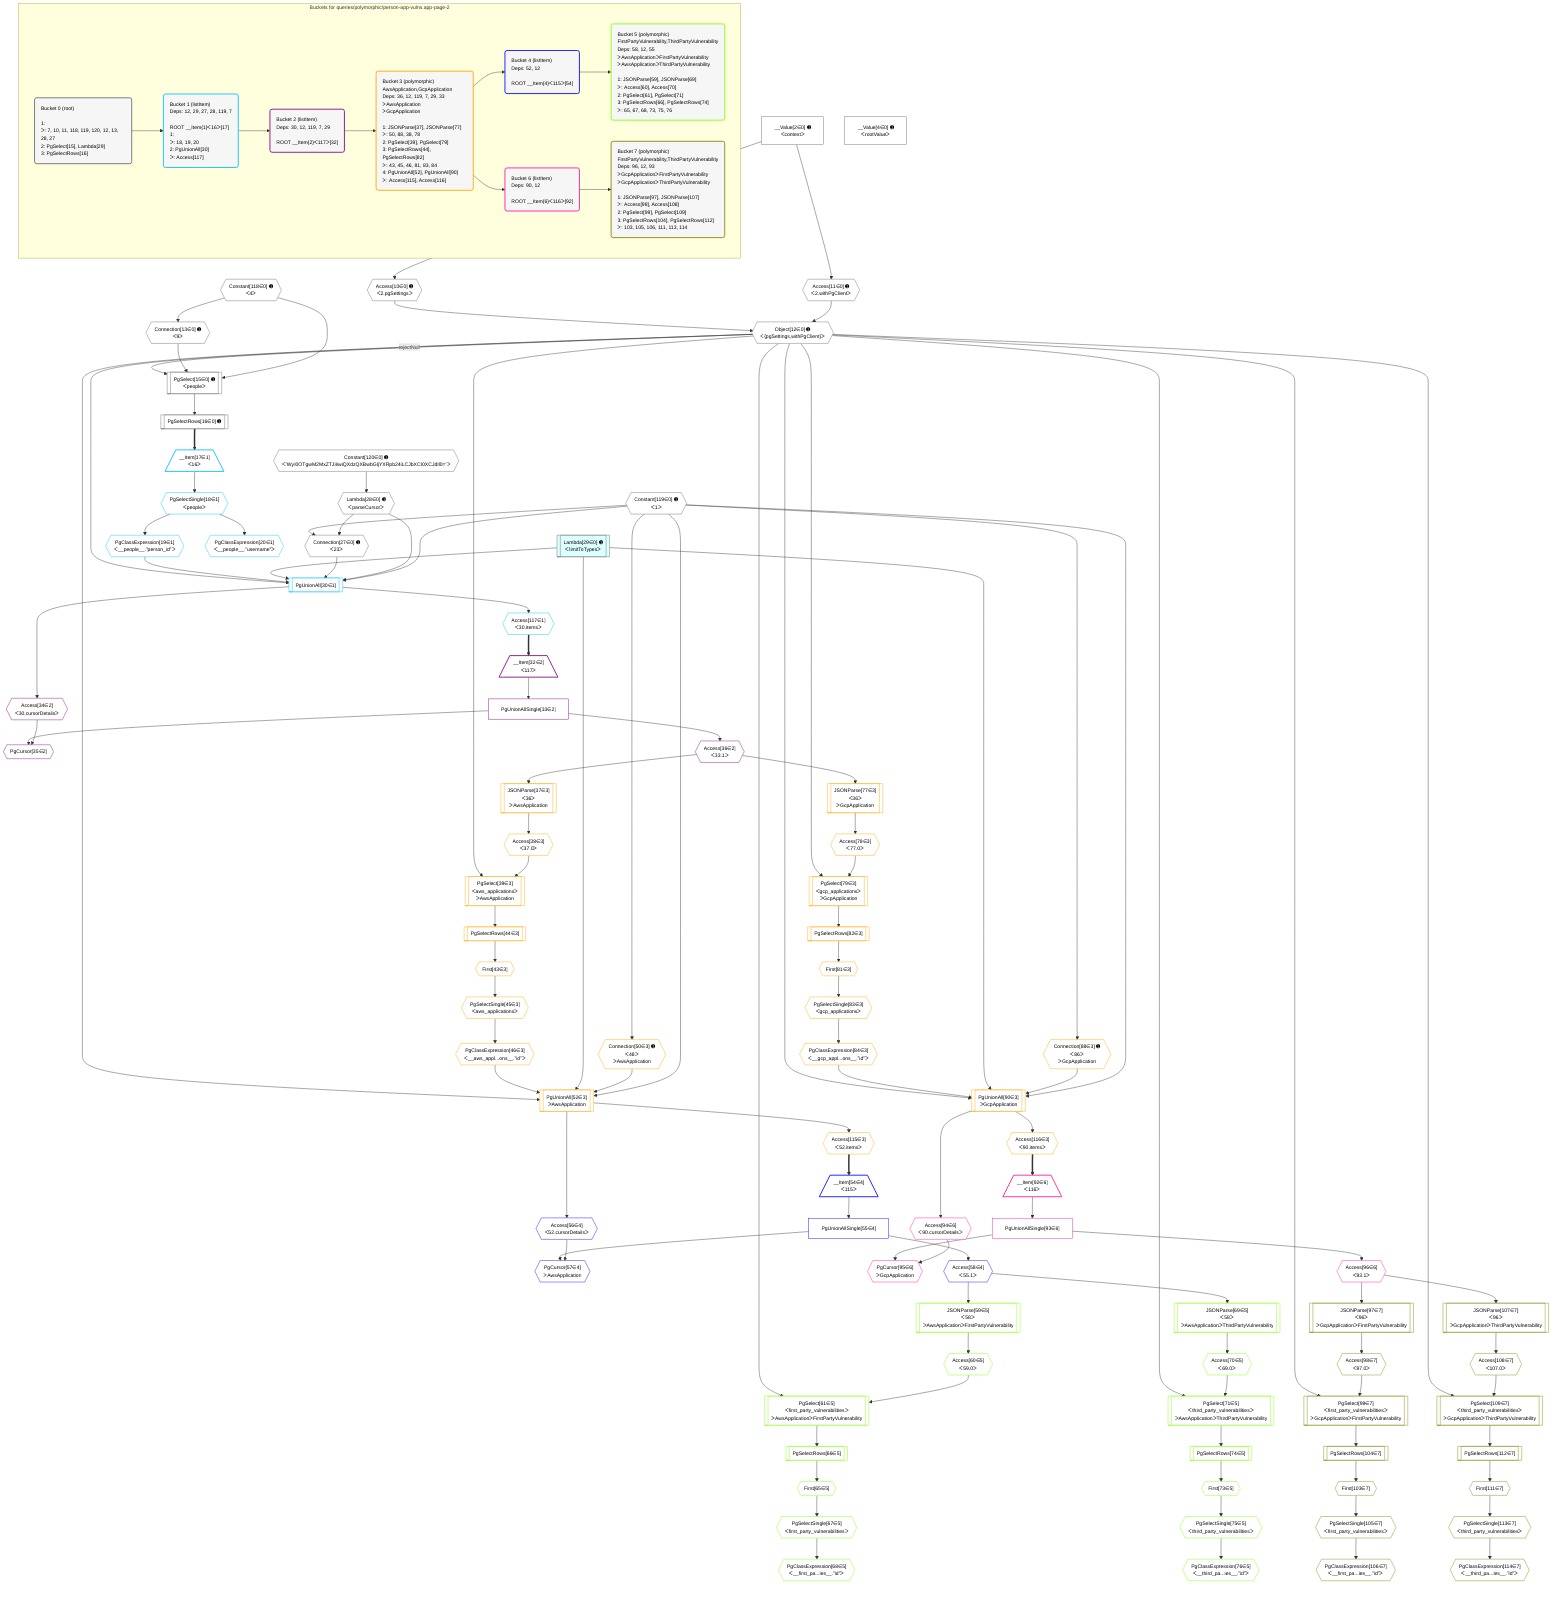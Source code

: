 %%{init: {'themeVariables': { 'fontSize': '12px'}}}%%
graph TD
    classDef path fill:#eee,stroke:#000,color:#000
    classDef plan fill:#fff,stroke-width:1px,color:#000
    classDef itemplan fill:#fff,stroke-width:2px,color:#000
    classDef unbatchedplan fill:#dff,stroke-width:1px,color:#000
    classDef sideeffectplan fill:#fcc,stroke-width:2px,color:#000
    classDef bucket fill:#f6f6f6,color:#000,stroke-width:2px,text-align:left


    %% plan dependencies
    PgSelect15[["PgSelect[15∈0] ➊<br />ᐸpeopleᐳ"]]:::plan
    Object12{{"Object[12∈0] ➊<br />ᐸ{pgSettings,withPgClient}ᐳ"}}:::plan
    Connection13{{"Connection[13∈0] ➊<br />ᐸ9ᐳ"}}:::plan
    Constant118{{"Constant[118∈0] ➊<br />ᐸ4ᐳ"}}:::plan
    Object12 -->|rejectNull| PgSelect15
    Connection13 & Constant118 --> PgSelect15
    Connection27{{"Connection[27∈0] ➊<br />ᐸ23ᐳ"}}:::plan
    Constant119{{"Constant[119∈0] ➊<br />ᐸ1ᐳ"}}:::plan
    Lambda28{{"Lambda[28∈0] ➊<br />ᐸparseCursorᐳ"}}:::plan
    Constant119 & Lambda28 --> Connection27
    Constant118 --> Connection13
    Access10{{"Access[10∈0] ➊<br />ᐸ2.pgSettingsᐳ"}}:::plan
    Access11{{"Access[11∈0] ➊<br />ᐸ2.withPgClientᐳ"}}:::plan
    Access10 & Access11 --> Object12
    __Value2["__Value[2∈0] ➊<br />ᐸcontextᐳ"]:::plan
    __Value2 --> Access10
    __Value2 --> Access11
    PgSelectRows16[["PgSelectRows[16∈0] ➊"]]:::plan
    PgSelect15 --> PgSelectRows16
    Constant120{{"Constant[120∈0] ➊<br />ᐸ'WyI0OTgwM2MxZTJiIiwiQXdzQXBwbGljYXRpb24iLCJbXCI0XCJdIl0='ᐳ"}}:::plan
    Constant120 --> Lambda28
    Lambda29[["Lambda[29∈0] ➊<br />ᐸlimitToTypesᐳ"]]:::unbatchedplan
    __Value4["__Value[4∈0] ➊<br />ᐸrootValueᐳ"]:::plan
    PgUnionAll30[["PgUnionAll[30∈1]"]]:::plan
    PgClassExpression19{{"PgClassExpression[19∈1]<br />ᐸ__people__.”person_id”ᐳ"}}:::plan
    Object12 & PgClassExpression19 & Lambda29 & Connection27 & Lambda28 & Constant119 --> PgUnionAll30
    __Item17[/"__Item[17∈1]<br />ᐸ16ᐳ"\]:::itemplan
    PgSelectRows16 ==> __Item17
    PgSelectSingle18{{"PgSelectSingle[18∈1]<br />ᐸpeopleᐳ"}}:::plan
    __Item17 --> PgSelectSingle18
    PgSelectSingle18 --> PgClassExpression19
    PgClassExpression20{{"PgClassExpression[20∈1]<br />ᐸ__people__.”username”ᐳ"}}:::plan
    PgSelectSingle18 --> PgClassExpression20
    Access117{{"Access[117∈1]<br />ᐸ30.itemsᐳ"}}:::plan
    PgUnionAll30 --> Access117
    PgCursor35{{"PgCursor[35∈2]"}}:::plan
    PgUnionAllSingle33["PgUnionAllSingle[33∈2]"]:::plan
    Access34{{"Access[34∈2]<br />ᐸ30.cursorDetailsᐳ"}}:::plan
    PgUnionAllSingle33 & Access34 --> PgCursor35
    __Item32[/"__Item[32∈2]<br />ᐸ117ᐳ"\]:::itemplan
    Access117 ==> __Item32
    __Item32 --> PgUnionAllSingle33
    PgUnionAll30 --> Access34
    Access36{{"Access[36∈2]<br />ᐸ33.1ᐳ"}}:::plan
    PgUnionAllSingle33 --> Access36
    PgUnionAll52[["PgUnionAll[52∈3]<br />ᐳAwsApplication"]]:::plan
    PgClassExpression46{{"PgClassExpression[46∈3]<br />ᐸ__aws_appl...ons__.”id”ᐳ"}}:::plan
    Connection50{{"Connection[50∈3] ➊<br />ᐸ48ᐳ<br />ᐳAwsApplication"}}:::plan
    Object12 & PgClassExpression46 & Lambda29 & Connection50 & Constant119 --> PgUnionAll52
    PgUnionAll90[["PgUnionAll[90∈3]<br />ᐳGcpApplication"]]:::plan
    PgClassExpression84{{"PgClassExpression[84∈3]<br />ᐸ__gcp_appl...ons__.”id”ᐳ"}}:::plan
    Connection88{{"Connection[88∈3] ➊<br />ᐸ86ᐳ<br />ᐳGcpApplication"}}:::plan
    Object12 & PgClassExpression84 & Lambda29 & Connection88 & Constant119 --> PgUnionAll90
    Constant119 --> Connection50
    Constant119 --> Connection88
    PgSelect39[["PgSelect[39∈3]<br />ᐸaws_applicationsᐳ<br />ᐳAwsApplication"]]:::plan
    Access38{{"Access[38∈3]<br />ᐸ37.0ᐳ"}}:::plan
    Object12 & Access38 --> PgSelect39
    PgSelect79[["PgSelect[79∈3]<br />ᐸgcp_applicationsᐳ<br />ᐳGcpApplication"]]:::plan
    Access78{{"Access[78∈3]<br />ᐸ77.0ᐳ"}}:::plan
    Object12 & Access78 --> PgSelect79
    JSONParse37[["JSONParse[37∈3]<br />ᐸ36ᐳ<br />ᐳAwsApplication"]]:::plan
    Access36 --> JSONParse37
    JSONParse37 --> Access38
    First43{{"First[43∈3]"}}:::plan
    PgSelectRows44[["PgSelectRows[44∈3]"]]:::plan
    PgSelectRows44 --> First43
    PgSelect39 --> PgSelectRows44
    PgSelectSingle45{{"PgSelectSingle[45∈3]<br />ᐸaws_applicationsᐳ"}}:::plan
    First43 --> PgSelectSingle45
    PgSelectSingle45 --> PgClassExpression46
    JSONParse77[["JSONParse[77∈3]<br />ᐸ36ᐳ<br />ᐳGcpApplication"]]:::plan
    Access36 --> JSONParse77
    JSONParse77 --> Access78
    First81{{"First[81∈3]"}}:::plan
    PgSelectRows82[["PgSelectRows[82∈3]"]]:::plan
    PgSelectRows82 --> First81
    PgSelect79 --> PgSelectRows82
    PgSelectSingle83{{"PgSelectSingle[83∈3]<br />ᐸgcp_applicationsᐳ"}}:::plan
    First81 --> PgSelectSingle83
    PgSelectSingle83 --> PgClassExpression84
    Access115{{"Access[115∈3]<br />ᐸ52.itemsᐳ"}}:::plan
    PgUnionAll52 --> Access115
    Access116{{"Access[116∈3]<br />ᐸ90.itemsᐳ"}}:::plan
    PgUnionAll90 --> Access116
    PgCursor57{{"PgCursor[57∈4]<br />ᐳAwsApplication"}}:::plan
    PgUnionAllSingle55["PgUnionAllSingle[55∈4]"]:::plan
    Access56{{"Access[56∈4]<br />ᐸ52.cursorDetailsᐳ"}}:::plan
    PgUnionAllSingle55 & Access56 --> PgCursor57
    __Item54[/"__Item[54∈4]<br />ᐸ115ᐳ"\]:::itemplan
    Access115 ==> __Item54
    __Item54 --> PgUnionAllSingle55
    PgUnionAll52 --> Access56
    Access58{{"Access[58∈4]<br />ᐸ55.1ᐳ"}}:::plan
    PgUnionAllSingle55 --> Access58
    PgSelect61[["PgSelect[61∈5]<br />ᐸfirst_party_vulnerabilitiesᐳ<br />ᐳAwsApplicationᐳFirstPartyVulnerability"]]:::plan
    Access60{{"Access[60∈5]<br />ᐸ59.0ᐳ"}}:::plan
    Object12 & Access60 --> PgSelect61
    PgSelect71[["PgSelect[71∈5]<br />ᐸthird_party_vulnerabilitiesᐳ<br />ᐳAwsApplicationᐳThirdPartyVulnerability"]]:::plan
    Access70{{"Access[70∈5]<br />ᐸ69.0ᐳ"}}:::plan
    Object12 & Access70 --> PgSelect71
    JSONParse59[["JSONParse[59∈5]<br />ᐸ58ᐳ<br />ᐳAwsApplicationᐳFirstPartyVulnerability"]]:::plan
    Access58 --> JSONParse59
    JSONParse59 --> Access60
    First65{{"First[65∈5]"}}:::plan
    PgSelectRows66[["PgSelectRows[66∈5]"]]:::plan
    PgSelectRows66 --> First65
    PgSelect61 --> PgSelectRows66
    PgSelectSingle67{{"PgSelectSingle[67∈5]<br />ᐸfirst_party_vulnerabilitiesᐳ"}}:::plan
    First65 --> PgSelectSingle67
    PgClassExpression68{{"PgClassExpression[68∈5]<br />ᐸ__first_pa...ies__.”id”ᐳ"}}:::plan
    PgSelectSingle67 --> PgClassExpression68
    JSONParse69[["JSONParse[69∈5]<br />ᐸ58ᐳ<br />ᐳAwsApplicationᐳThirdPartyVulnerability"]]:::plan
    Access58 --> JSONParse69
    JSONParse69 --> Access70
    First73{{"First[73∈5]"}}:::plan
    PgSelectRows74[["PgSelectRows[74∈5]"]]:::plan
    PgSelectRows74 --> First73
    PgSelect71 --> PgSelectRows74
    PgSelectSingle75{{"PgSelectSingle[75∈5]<br />ᐸthird_party_vulnerabilitiesᐳ"}}:::plan
    First73 --> PgSelectSingle75
    PgClassExpression76{{"PgClassExpression[76∈5]<br />ᐸ__third_pa...ies__.”id”ᐳ"}}:::plan
    PgSelectSingle75 --> PgClassExpression76
    PgCursor95{{"PgCursor[95∈6]<br />ᐳGcpApplication"}}:::plan
    PgUnionAllSingle93["PgUnionAllSingle[93∈6]"]:::plan
    Access94{{"Access[94∈6]<br />ᐸ90.cursorDetailsᐳ"}}:::plan
    PgUnionAllSingle93 & Access94 --> PgCursor95
    __Item92[/"__Item[92∈6]<br />ᐸ116ᐳ"\]:::itemplan
    Access116 ==> __Item92
    __Item92 --> PgUnionAllSingle93
    PgUnionAll90 --> Access94
    Access96{{"Access[96∈6]<br />ᐸ93.1ᐳ"}}:::plan
    PgUnionAllSingle93 --> Access96
    PgSelect99[["PgSelect[99∈7]<br />ᐸfirst_party_vulnerabilitiesᐳ<br />ᐳGcpApplicationᐳFirstPartyVulnerability"]]:::plan
    Access98{{"Access[98∈7]<br />ᐸ97.0ᐳ"}}:::plan
    Object12 & Access98 --> PgSelect99
    PgSelect109[["PgSelect[109∈7]<br />ᐸthird_party_vulnerabilitiesᐳ<br />ᐳGcpApplicationᐳThirdPartyVulnerability"]]:::plan
    Access108{{"Access[108∈7]<br />ᐸ107.0ᐳ"}}:::plan
    Object12 & Access108 --> PgSelect109
    JSONParse97[["JSONParse[97∈7]<br />ᐸ96ᐳ<br />ᐳGcpApplicationᐳFirstPartyVulnerability"]]:::plan
    Access96 --> JSONParse97
    JSONParse97 --> Access98
    First103{{"First[103∈7]"}}:::plan
    PgSelectRows104[["PgSelectRows[104∈7]"]]:::plan
    PgSelectRows104 --> First103
    PgSelect99 --> PgSelectRows104
    PgSelectSingle105{{"PgSelectSingle[105∈7]<br />ᐸfirst_party_vulnerabilitiesᐳ"}}:::plan
    First103 --> PgSelectSingle105
    PgClassExpression106{{"PgClassExpression[106∈7]<br />ᐸ__first_pa...ies__.”id”ᐳ"}}:::plan
    PgSelectSingle105 --> PgClassExpression106
    JSONParse107[["JSONParse[107∈7]<br />ᐸ96ᐳ<br />ᐳGcpApplicationᐳThirdPartyVulnerability"]]:::plan
    Access96 --> JSONParse107
    JSONParse107 --> Access108
    First111{{"First[111∈7]"}}:::plan
    PgSelectRows112[["PgSelectRows[112∈7]"]]:::plan
    PgSelectRows112 --> First111
    PgSelect109 --> PgSelectRows112
    PgSelectSingle113{{"PgSelectSingle[113∈7]<br />ᐸthird_party_vulnerabilitiesᐳ"}}:::plan
    First111 --> PgSelectSingle113
    PgClassExpression114{{"PgClassExpression[114∈7]<br />ᐸ__third_pa...ies__.”id”ᐳ"}}:::plan
    PgSelectSingle113 --> PgClassExpression114

    %% define steps

    subgraph "Buckets for queries/polymorphic/person-app-vulns.app-page-2"
    Bucket0("Bucket 0 (root)<br /><br />1: <br />ᐳ: 7, 10, 11, 118, 119, 120, 12, 13, 28, 27<br />2: PgSelect[15], Lambda[29]<br />3: PgSelectRows[16]"):::bucket
    classDef bucket0 stroke:#696969
    class Bucket0,__Value2,__Value4,Access10,Access11,Object12,Connection13,PgSelect15,PgSelectRows16,Connection27,Lambda28,Lambda29,Constant118,Constant119,Constant120 bucket0
    Bucket1("Bucket 1 (listItem)<br />Deps: 12, 29, 27, 28, 119, 7<br /><br />ROOT __Item{1}ᐸ16ᐳ[17]<br />1: <br />ᐳ: 18, 19, 20<br />2: PgUnionAll[30]<br />ᐳ: Access[117]"):::bucket
    classDef bucket1 stroke:#00bfff
    class Bucket1,__Item17,PgSelectSingle18,PgClassExpression19,PgClassExpression20,PgUnionAll30,Access117 bucket1
    Bucket2("Bucket 2 (listItem)<br />Deps: 30, 12, 119, 7, 29<br /><br />ROOT __Item{2}ᐸ117ᐳ[32]"):::bucket
    classDef bucket2 stroke:#7f007f
    class Bucket2,__Item32,PgUnionAllSingle33,Access34,PgCursor35,Access36 bucket2
    Bucket3("Bucket 3 (polymorphic)<br />AwsApplication,GcpApplication<br />Deps: 36, 12, 119, 7, 29, 33<br />ᐳAwsApplication<br />ᐳGcpApplication<br /><br />1: JSONParse[37], JSONParse[77]<br />ᐳ: 50, 88, 38, 78<br />2: PgSelect[39], PgSelect[79]<br />3: PgSelectRows[44], PgSelectRows[82]<br />ᐳ: 43, 45, 46, 81, 83, 84<br />4: PgUnionAll[52], PgUnionAll[90]<br />ᐳ: Access[115], Access[116]"):::bucket
    classDef bucket3 stroke:#ffa500
    class Bucket3,JSONParse37,Access38,PgSelect39,First43,PgSelectRows44,PgSelectSingle45,PgClassExpression46,Connection50,PgUnionAll52,JSONParse77,Access78,PgSelect79,First81,PgSelectRows82,PgSelectSingle83,PgClassExpression84,Connection88,PgUnionAll90,Access115,Access116 bucket3
    Bucket4("Bucket 4 (listItem)<br />Deps: 52, 12<br /><br />ROOT __Item{4}ᐸ115ᐳ[54]"):::bucket
    classDef bucket4 stroke:#0000ff
    class Bucket4,__Item54,PgUnionAllSingle55,Access56,PgCursor57,Access58 bucket4
    Bucket5("Bucket 5 (polymorphic)<br />FirstPartyVulnerability,ThirdPartyVulnerability<br />Deps: 58, 12, 55<br />ᐳAwsApplicationᐳFirstPartyVulnerability<br />ᐳAwsApplicationᐳThirdPartyVulnerability<br /><br />1: JSONParse[59], JSONParse[69]<br />ᐳ: Access[60], Access[70]<br />2: PgSelect[61], PgSelect[71]<br />3: PgSelectRows[66], PgSelectRows[74]<br />ᐳ: 65, 67, 68, 73, 75, 76"):::bucket
    classDef bucket5 stroke:#7fff00
    class Bucket5,JSONParse59,Access60,PgSelect61,First65,PgSelectRows66,PgSelectSingle67,PgClassExpression68,JSONParse69,Access70,PgSelect71,First73,PgSelectRows74,PgSelectSingle75,PgClassExpression76 bucket5
    Bucket6("Bucket 6 (listItem)<br />Deps: 90, 12<br /><br />ROOT __Item{6}ᐸ116ᐳ[92]"):::bucket
    classDef bucket6 stroke:#ff1493
    class Bucket6,__Item92,PgUnionAllSingle93,Access94,PgCursor95,Access96 bucket6
    Bucket7("Bucket 7 (polymorphic)<br />FirstPartyVulnerability,ThirdPartyVulnerability<br />Deps: 96, 12, 93<br />ᐳGcpApplicationᐳFirstPartyVulnerability<br />ᐳGcpApplicationᐳThirdPartyVulnerability<br /><br />1: JSONParse[97], JSONParse[107]<br />ᐳ: Access[98], Access[108]<br />2: PgSelect[99], PgSelect[109]<br />3: PgSelectRows[104], PgSelectRows[112]<br />ᐳ: 103, 105, 106, 111, 113, 114"):::bucket
    classDef bucket7 stroke:#808000
    class Bucket7,JSONParse97,Access98,PgSelect99,First103,PgSelectRows104,PgSelectSingle105,PgClassExpression106,JSONParse107,Access108,PgSelect109,First111,PgSelectRows112,PgSelectSingle113,PgClassExpression114 bucket7
    Bucket0 --> Bucket1
    Bucket1 --> Bucket2
    Bucket2 --> Bucket3
    Bucket3 --> Bucket4 & Bucket6
    Bucket4 --> Bucket5
    Bucket6 --> Bucket7
    end